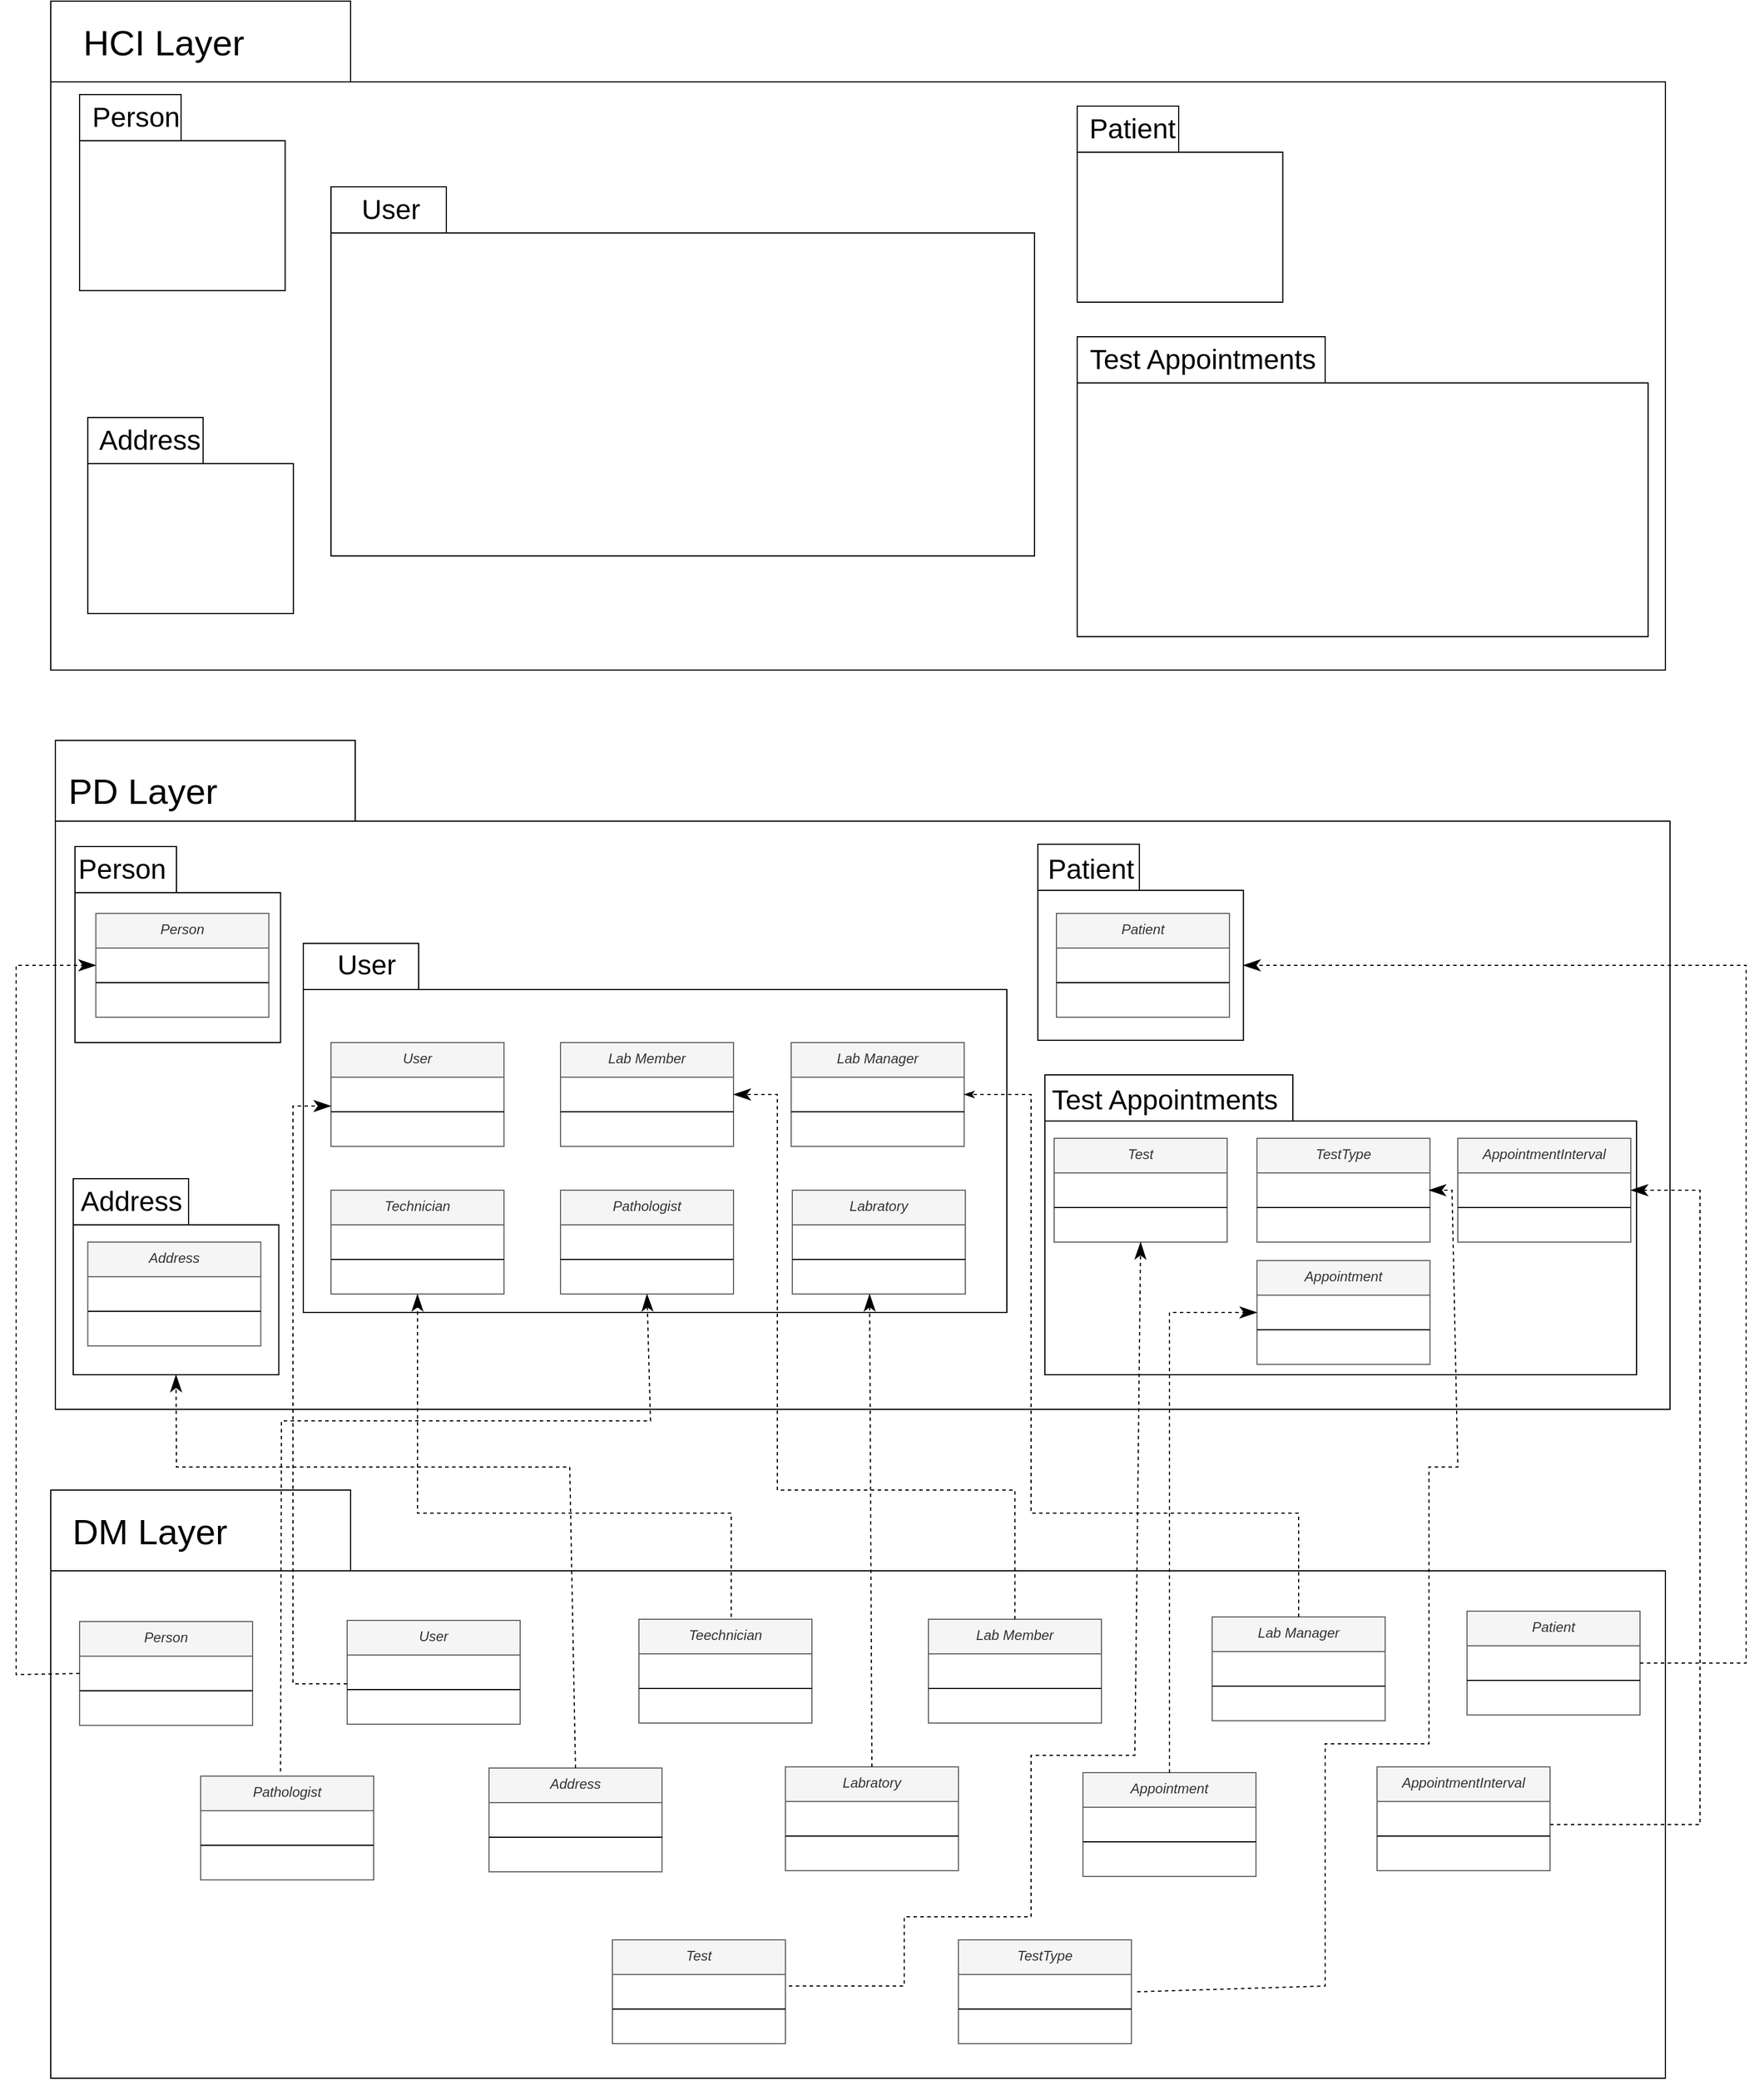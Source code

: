 <mxfile version="23.0.2" type="github">
  <diagram name="Page-1" id="wIH9s7T8dGh4hBO_BiHP">
    <mxGraphModel dx="1774" dy="171" grid="1" gridSize="10" guides="1" tooltips="1" connect="1" arrows="1" fold="1" page="1" pageScale="1" pageWidth="500" pageHeight="500" math="0" shadow="0">
      <root>
        <mxCell id="0" />
        <mxCell id="1" parent="0" />
        <mxCell id="2YeHAk7Tlapeh5h1iNWm-1" value="" style="shape=folder;fontStyle=1;spacingTop=10;tabWidth=260;tabHeight=70;tabPosition=left;html=1;whiteSpace=wrap;hachureGap=4;fontFamily=Helvetica;fontSize=20;" vertex="1" parent="1">
          <mxGeometry x="250" y="2380" width="1400" height="510" as="geometry" />
        </mxCell>
        <mxCell id="2YeHAk7Tlapeh5h1iNWm-2" value="&lt;font style=&quot;font-size: 31px;&quot;&gt;DM Layer&lt;/font&gt;" style="text;html=1;strokeColor=none;fillColor=none;align=center;verticalAlign=middle;whiteSpace=wrap;rounded=0;" vertex="1" parent="1">
          <mxGeometry x="236" y="2401" width="200" height="30" as="geometry" />
        </mxCell>
        <mxCell id="2YeHAk7Tlapeh5h1iNWm-3" value="Person" style="swimlane;fontStyle=2;align=center;verticalAlign=top;childLayout=stackLayout;horizontal=1;startSize=30;horizontalStack=0;resizeParent=1;resizeLast=0;collapsible=1;marginBottom=0;rounded=0;shadow=0;strokeWidth=1;fillColor=#f5f5f5;fontColor=#333333;strokeColor=#666666;" vertex="1" parent="1">
          <mxGeometry x="275" y="2494" width="150" height="90" as="geometry">
            <mxRectangle x="230" y="140" width="160" height="26" as="alternateBounds" />
          </mxGeometry>
        </mxCell>
        <mxCell id="2YeHAk7Tlapeh5h1iNWm-9" value="" style="line;html=1;strokeWidth=1;align=left;verticalAlign=middle;spacingTop=-1;spacingLeft=3;spacingRight=3;rotatable=0;labelPosition=right;points=[];portConstraint=eastwest;" vertex="1" parent="2YeHAk7Tlapeh5h1iNWm-3">
          <mxGeometry y="30" width="150" height="60" as="geometry" />
        </mxCell>
        <mxCell id="2YeHAk7Tlapeh5h1iNWm-13" value="User" style="swimlane;fontStyle=2;align=center;verticalAlign=top;childLayout=stackLayout;horizontal=1;startSize=30;horizontalStack=0;resizeParent=1;resizeLast=0;collapsible=1;marginBottom=0;rounded=0;shadow=0;strokeWidth=1;fillColor=#f5f5f5;fontColor=#333333;strokeColor=#666666;" vertex="1" parent="1">
          <mxGeometry x="507" y="2493" width="150" height="90" as="geometry">
            <mxRectangle x="230" y="140" width="160" height="26" as="alternateBounds" />
          </mxGeometry>
        </mxCell>
        <mxCell id="2YeHAk7Tlapeh5h1iNWm-14" value="" style="line;html=1;strokeWidth=1;align=left;verticalAlign=middle;spacingTop=-1;spacingLeft=3;spacingRight=3;rotatable=0;labelPosition=right;points=[];portConstraint=eastwest;" vertex="1" parent="2YeHAk7Tlapeh5h1iNWm-13">
          <mxGeometry y="30" width="150" height="60" as="geometry" />
        </mxCell>
        <mxCell id="2YeHAk7Tlapeh5h1iNWm-15" value="Teechnician" style="swimlane;fontStyle=2;align=center;verticalAlign=top;childLayout=stackLayout;horizontal=1;startSize=30;horizontalStack=0;resizeParent=1;resizeLast=0;collapsible=1;marginBottom=0;rounded=0;shadow=0;strokeWidth=1;fillColor=#f5f5f5;fontColor=#333333;strokeColor=#666666;" vertex="1" parent="1">
          <mxGeometry x="760" y="2492" width="150" height="90" as="geometry">
            <mxRectangle x="230" y="140" width="160" height="26" as="alternateBounds" />
          </mxGeometry>
        </mxCell>
        <mxCell id="2YeHAk7Tlapeh5h1iNWm-16" value="" style="line;html=1;strokeWidth=1;align=left;verticalAlign=middle;spacingTop=-1;spacingLeft=3;spacingRight=3;rotatable=0;labelPosition=right;points=[];portConstraint=eastwest;" vertex="1" parent="2YeHAk7Tlapeh5h1iNWm-15">
          <mxGeometry y="30" width="150" height="60" as="geometry" />
        </mxCell>
        <mxCell id="2YeHAk7Tlapeh5h1iNWm-17" value="Lab Member" style="swimlane;fontStyle=2;align=center;verticalAlign=top;childLayout=stackLayout;horizontal=1;startSize=30;horizontalStack=0;resizeParent=1;resizeLast=0;collapsible=1;marginBottom=0;rounded=0;shadow=0;strokeWidth=1;fillColor=#f5f5f5;fontColor=#333333;strokeColor=#666666;" vertex="1" parent="1">
          <mxGeometry x="1011" y="2492" width="150" height="90" as="geometry">
            <mxRectangle x="230" y="140" width="160" height="26" as="alternateBounds" />
          </mxGeometry>
        </mxCell>
        <mxCell id="2YeHAk7Tlapeh5h1iNWm-18" value="" style="line;html=1;strokeWidth=1;align=left;verticalAlign=middle;spacingTop=-1;spacingLeft=3;spacingRight=3;rotatable=0;labelPosition=right;points=[];portConstraint=eastwest;" vertex="1" parent="2YeHAk7Tlapeh5h1iNWm-17">
          <mxGeometry y="30" width="150" height="60" as="geometry" />
        </mxCell>
        <mxCell id="2YeHAk7Tlapeh5h1iNWm-19" value="Lab Manager" style="swimlane;fontStyle=2;align=center;verticalAlign=top;childLayout=stackLayout;horizontal=1;startSize=30;horizontalStack=0;resizeParent=1;resizeLast=0;collapsible=1;marginBottom=0;rounded=0;shadow=0;strokeWidth=1;fillColor=#f5f5f5;fontColor=#333333;strokeColor=#666666;" vertex="1" parent="1">
          <mxGeometry x="1257" y="2490" width="150" height="90" as="geometry">
            <mxRectangle x="230" y="140" width="160" height="26" as="alternateBounds" />
          </mxGeometry>
        </mxCell>
        <mxCell id="2YeHAk7Tlapeh5h1iNWm-20" value="" style="line;html=1;strokeWidth=1;align=left;verticalAlign=middle;spacingTop=-1;spacingLeft=3;spacingRight=3;rotatable=0;labelPosition=right;points=[];portConstraint=eastwest;" vertex="1" parent="2YeHAk7Tlapeh5h1iNWm-19">
          <mxGeometry y="30" width="150" height="60" as="geometry" />
        </mxCell>
        <mxCell id="2YeHAk7Tlapeh5h1iNWm-21" value="Patient" style="swimlane;fontStyle=2;align=center;verticalAlign=top;childLayout=stackLayout;horizontal=1;startSize=30;horizontalStack=0;resizeParent=1;resizeLast=0;collapsible=1;marginBottom=0;rounded=0;shadow=0;strokeWidth=1;fillColor=#f5f5f5;fontColor=#333333;strokeColor=#666666;" vertex="1" parent="1">
          <mxGeometry x="1478" y="2485" width="150" height="90" as="geometry">
            <mxRectangle x="230" y="140" width="160" height="26" as="alternateBounds" />
          </mxGeometry>
        </mxCell>
        <mxCell id="2YeHAk7Tlapeh5h1iNWm-22" value="" style="line;html=1;strokeWidth=1;align=left;verticalAlign=middle;spacingTop=-1;spacingLeft=3;spacingRight=3;rotatable=0;labelPosition=right;points=[];portConstraint=eastwest;" vertex="1" parent="2YeHAk7Tlapeh5h1iNWm-21">
          <mxGeometry y="30" width="150" height="60" as="geometry" />
        </mxCell>
        <mxCell id="2YeHAk7Tlapeh5h1iNWm-23" value="Pathologist" style="swimlane;fontStyle=2;align=center;verticalAlign=top;childLayout=stackLayout;horizontal=1;startSize=30;horizontalStack=0;resizeParent=1;resizeLast=0;collapsible=1;marginBottom=0;rounded=0;shadow=0;strokeWidth=1;fillColor=#f5f5f5;fontColor=#333333;strokeColor=#666666;" vertex="1" parent="1">
          <mxGeometry x="380" y="2628" width="150" height="90" as="geometry">
            <mxRectangle x="230" y="140" width="160" height="26" as="alternateBounds" />
          </mxGeometry>
        </mxCell>
        <mxCell id="2YeHAk7Tlapeh5h1iNWm-24" value="" style="line;html=1;strokeWidth=1;align=left;verticalAlign=middle;spacingTop=-1;spacingLeft=3;spacingRight=3;rotatable=0;labelPosition=right;points=[];portConstraint=eastwest;" vertex="1" parent="2YeHAk7Tlapeh5h1iNWm-23">
          <mxGeometry y="30" width="150" height="60" as="geometry" />
        </mxCell>
        <mxCell id="2YeHAk7Tlapeh5h1iNWm-25" value="Address" style="swimlane;fontStyle=2;align=center;verticalAlign=top;childLayout=stackLayout;horizontal=1;startSize=30;horizontalStack=0;resizeParent=1;resizeLast=0;collapsible=1;marginBottom=0;rounded=0;shadow=0;strokeWidth=1;fillColor=#f5f5f5;fontColor=#333333;strokeColor=#666666;" vertex="1" parent="1">
          <mxGeometry x="630" y="2621" width="150" height="90" as="geometry">
            <mxRectangle x="230" y="140" width="160" height="26" as="alternateBounds" />
          </mxGeometry>
        </mxCell>
        <mxCell id="2YeHAk7Tlapeh5h1iNWm-26" value="" style="line;html=1;strokeWidth=1;align=left;verticalAlign=middle;spacingTop=-1;spacingLeft=3;spacingRight=3;rotatable=0;labelPosition=right;points=[];portConstraint=eastwest;" vertex="1" parent="2YeHAk7Tlapeh5h1iNWm-25">
          <mxGeometry y="30" width="150" height="60" as="geometry" />
        </mxCell>
        <mxCell id="2YeHAk7Tlapeh5h1iNWm-29" value="Labratory" style="swimlane;fontStyle=2;align=center;verticalAlign=top;childLayout=stackLayout;horizontal=1;startSize=30;horizontalStack=0;resizeParent=1;resizeLast=0;collapsible=1;marginBottom=0;rounded=0;shadow=0;strokeWidth=1;fillColor=#f5f5f5;fontColor=#333333;strokeColor=#666666;" vertex="1" parent="1">
          <mxGeometry x="887" y="2620" width="150" height="90" as="geometry">
            <mxRectangle x="230" y="140" width="160" height="26" as="alternateBounds" />
          </mxGeometry>
        </mxCell>
        <mxCell id="2YeHAk7Tlapeh5h1iNWm-30" value="" style="line;html=1;strokeWidth=1;align=left;verticalAlign=middle;spacingTop=-1;spacingLeft=3;spacingRight=3;rotatable=0;labelPosition=right;points=[];portConstraint=eastwest;" vertex="1" parent="2YeHAk7Tlapeh5h1iNWm-29">
          <mxGeometry y="30" width="150" height="60" as="geometry" />
        </mxCell>
        <mxCell id="2YeHAk7Tlapeh5h1iNWm-31" value="Appointment" style="swimlane;fontStyle=2;align=center;verticalAlign=top;childLayout=stackLayout;horizontal=1;startSize=30;horizontalStack=0;resizeParent=1;resizeLast=0;collapsible=1;marginBottom=0;rounded=0;shadow=0;strokeWidth=1;fillColor=#f5f5f5;fontColor=#333333;strokeColor=#666666;" vertex="1" parent="1">
          <mxGeometry x="1145" y="2625" width="150" height="90" as="geometry">
            <mxRectangle x="230" y="140" width="160" height="26" as="alternateBounds" />
          </mxGeometry>
        </mxCell>
        <mxCell id="2YeHAk7Tlapeh5h1iNWm-32" value="" style="line;html=1;strokeWidth=1;align=left;verticalAlign=middle;spacingTop=-1;spacingLeft=3;spacingRight=3;rotatable=0;labelPosition=right;points=[];portConstraint=eastwest;" vertex="1" parent="2YeHAk7Tlapeh5h1iNWm-31">
          <mxGeometry y="30" width="150" height="60" as="geometry" />
        </mxCell>
        <mxCell id="2YeHAk7Tlapeh5h1iNWm-35" value="Test" style="swimlane;fontStyle=2;align=center;verticalAlign=top;childLayout=stackLayout;horizontal=1;startSize=30;horizontalStack=0;resizeParent=1;resizeLast=0;collapsible=1;marginBottom=0;rounded=0;shadow=0;strokeWidth=1;fillColor=#f5f5f5;fontColor=#333333;strokeColor=#666666;" vertex="1" parent="1">
          <mxGeometry x="737" y="2770" width="150" height="90" as="geometry">
            <mxRectangle x="230" y="140" width="160" height="26" as="alternateBounds" />
          </mxGeometry>
        </mxCell>
        <mxCell id="2YeHAk7Tlapeh5h1iNWm-36" value="" style="line;html=1;strokeWidth=1;align=left;verticalAlign=middle;spacingTop=-1;spacingLeft=3;spacingRight=3;rotatable=0;labelPosition=right;points=[];portConstraint=eastwest;" vertex="1" parent="2YeHAk7Tlapeh5h1iNWm-35">
          <mxGeometry y="30" width="150" height="60" as="geometry" />
        </mxCell>
        <mxCell id="2YeHAk7Tlapeh5h1iNWm-37" value="TestType" style="swimlane;fontStyle=2;align=center;verticalAlign=top;childLayout=stackLayout;horizontal=1;startSize=30;horizontalStack=0;resizeParent=1;resizeLast=0;collapsible=1;marginBottom=0;rounded=0;shadow=0;strokeWidth=1;fillColor=#f5f5f5;fontColor=#333333;strokeColor=#666666;" vertex="1" parent="1">
          <mxGeometry x="1037" y="2770" width="150" height="90" as="geometry">
            <mxRectangle x="230" y="140" width="160" height="26" as="alternateBounds" />
          </mxGeometry>
        </mxCell>
        <mxCell id="2YeHAk7Tlapeh5h1iNWm-38" value="" style="line;html=1;strokeWidth=1;align=left;verticalAlign=middle;spacingTop=-1;spacingLeft=3;spacingRight=3;rotatable=0;labelPosition=right;points=[];portConstraint=eastwest;" vertex="1" parent="2YeHAk7Tlapeh5h1iNWm-37">
          <mxGeometry y="30" width="150" height="60" as="geometry" />
        </mxCell>
        <mxCell id="2YeHAk7Tlapeh5h1iNWm-41" value="AppointmentInterval" style="swimlane;fontStyle=2;align=center;verticalAlign=top;childLayout=stackLayout;horizontal=1;startSize=30;horizontalStack=0;resizeParent=1;resizeLast=0;collapsible=1;marginBottom=0;rounded=0;shadow=0;strokeWidth=1;fillColor=#f5f5f5;fontColor=#333333;strokeColor=#666666;" vertex="1" parent="1">
          <mxGeometry x="1400" y="2620" width="150" height="90" as="geometry">
            <mxRectangle x="230" y="140" width="160" height="26" as="alternateBounds" />
          </mxGeometry>
        </mxCell>
        <mxCell id="2YeHAk7Tlapeh5h1iNWm-42" value="" style="line;html=1;strokeWidth=1;align=left;verticalAlign=middle;spacingTop=-1;spacingLeft=3;spacingRight=3;rotatable=0;labelPosition=right;points=[];portConstraint=eastwest;" vertex="1" parent="2YeHAk7Tlapeh5h1iNWm-41">
          <mxGeometry y="30" width="150" height="60" as="geometry" />
        </mxCell>
        <mxCell id="2YeHAk7Tlapeh5h1iNWm-71" value="" style="shape=folder;fontStyle=1;spacingTop=10;tabWidth=260;tabHeight=70;tabPosition=left;html=1;whiteSpace=wrap;hachureGap=4;fontFamily=Helvetica;fontSize=20;" vertex="1" parent="1">
          <mxGeometry x="254" y="1730" width="1400" height="580" as="geometry" />
        </mxCell>
        <mxCell id="2YeHAk7Tlapeh5h1iNWm-72" value="&lt;font style=&quot;font-size: 31px;&quot;&gt;PD Layer&lt;/font&gt;" style="text;html=1;strokeColor=none;fillColor=none;align=center;verticalAlign=middle;whiteSpace=wrap;rounded=0;" vertex="1" parent="1">
          <mxGeometry x="230" y="1759" width="200" height="30" as="geometry" />
        </mxCell>
        <mxCell id="2YeHAk7Tlapeh5h1iNWm-99" value="" style="shape=folder;fontStyle=1;spacingTop=10;tabWidth=260;tabHeight=70;tabPosition=left;html=1;whiteSpace=wrap;hachureGap=4;fontFamily=Helvetica;fontSize=20;" vertex="1" parent="1">
          <mxGeometry x="250" y="1089" width="1400" height="580" as="geometry" />
        </mxCell>
        <mxCell id="2YeHAk7Tlapeh5h1iNWm-100" value="&lt;font style=&quot;font-size: 31px;&quot;&gt;HCI Layer&lt;/font&gt;" style="text;html=1;strokeColor=none;fillColor=none;align=center;verticalAlign=middle;whiteSpace=wrap;rounded=0;" vertex="1" parent="1">
          <mxGeometry x="248" y="1110" width="200" height="30" as="geometry" />
        </mxCell>
        <mxCell id="2YeHAk7Tlapeh5h1iNWm-101" value="" style="shape=folder;fontStyle=1;spacingTop=10;tabWidth=88;tabHeight=40;tabPosition=left;html=1;whiteSpace=wrap;hachureGap=4;fontFamily=Helvetica;fontSize=20;" vertex="1" parent="1">
          <mxGeometry x="271" y="1822" width="178.25" height="170" as="geometry" />
        </mxCell>
        <mxCell id="2YeHAk7Tlapeh5h1iNWm-102" value="&lt;font style=&quot;font-size: 24px;&quot;&gt;Person&lt;/font&gt;" style="text;html=1;strokeColor=none;fillColor=none;align=center;verticalAlign=middle;whiteSpace=wrap;rounded=0;" vertex="1" parent="1">
          <mxGeometry x="236" y="1822" width="152" height="40" as="geometry" />
        </mxCell>
        <mxCell id="2YeHAk7Tlapeh5h1iNWm-103" value="Person" style="swimlane;fontStyle=2;align=center;verticalAlign=top;childLayout=stackLayout;horizontal=1;startSize=30;horizontalStack=0;resizeParent=1;resizeLast=0;collapsible=1;marginBottom=0;rounded=0;shadow=0;strokeWidth=1;fillColor=#f5f5f5;fontColor=#333333;strokeColor=#666666;" vertex="1" parent="1">
          <mxGeometry x="289.12" y="1880" width="150" height="90" as="geometry">
            <mxRectangle x="230" y="140" width="160" height="26" as="alternateBounds" />
          </mxGeometry>
        </mxCell>
        <mxCell id="2YeHAk7Tlapeh5h1iNWm-104" value="" style="line;html=1;strokeWidth=1;align=left;verticalAlign=middle;spacingTop=-1;spacingLeft=3;spacingRight=3;rotatable=0;labelPosition=right;points=[];portConstraint=eastwest;" vertex="1" parent="2YeHAk7Tlapeh5h1iNWm-103">
          <mxGeometry y="30" width="150" height="60" as="geometry" />
        </mxCell>
        <mxCell id="2YeHAk7Tlapeh5h1iNWm-112" value="" style="shape=folder;fontStyle=1;spacingTop=10;tabWidth=100;tabHeight=40;tabPosition=left;html=1;whiteSpace=wrap;hachureGap=4;fontFamily=Helvetica;fontSize=20;" vertex="1" parent="1">
          <mxGeometry x="269.5" y="2110" width="178.25" height="170" as="geometry" />
        </mxCell>
        <mxCell id="2YeHAk7Tlapeh5h1iNWm-113" value="&lt;font style=&quot;font-size: 24px;&quot;&gt;Address&lt;/font&gt;" style="text;html=1;strokeColor=none;fillColor=none;align=center;verticalAlign=middle;whiteSpace=wrap;rounded=0;" vertex="1" parent="1">
          <mxGeometry x="244" y="2110" width="152" height="40" as="geometry" />
        </mxCell>
        <mxCell id="2YeHAk7Tlapeh5h1iNWm-114" value="Address" style="swimlane;fontStyle=2;align=center;verticalAlign=top;childLayout=stackLayout;horizontal=1;startSize=30;horizontalStack=0;resizeParent=1;resizeLast=0;collapsible=1;marginBottom=0;rounded=0;shadow=0;strokeWidth=1;fillColor=#f5f5f5;fontColor=#333333;strokeColor=#666666;" vertex="1" parent="1">
          <mxGeometry x="282.13" y="2165" width="150" height="90" as="geometry">
            <mxRectangle x="230" y="140" width="160" height="26" as="alternateBounds" />
          </mxGeometry>
        </mxCell>
        <mxCell id="2YeHAk7Tlapeh5h1iNWm-115" value="" style="line;html=1;strokeWidth=1;align=left;verticalAlign=middle;spacingTop=-1;spacingLeft=3;spacingRight=3;rotatable=0;labelPosition=right;points=[];portConstraint=eastwest;" vertex="1" parent="2YeHAk7Tlapeh5h1iNWm-114">
          <mxGeometry y="30" width="150" height="60" as="geometry" />
        </mxCell>
        <mxCell id="2YeHAk7Tlapeh5h1iNWm-116" value="" style="shape=folder;fontStyle=1;spacingTop=10;tabWidth=100;tabHeight=40;tabPosition=left;html=1;whiteSpace=wrap;hachureGap=4;fontFamily=Helvetica;fontSize=20;" vertex="1" parent="1">
          <mxGeometry x="469" y="1906" width="610" height="320" as="geometry" />
        </mxCell>
        <mxCell id="2YeHAk7Tlapeh5h1iNWm-117" value="User" style="swimlane;fontStyle=2;align=center;verticalAlign=top;childLayout=stackLayout;horizontal=1;startSize=30;horizontalStack=0;resizeParent=1;resizeLast=0;collapsible=1;marginBottom=0;rounded=0;shadow=0;strokeWidth=1;fillColor=#f5f5f5;fontColor=#333333;strokeColor=#666666;" vertex="1" parent="1">
          <mxGeometry x="493" y="1992" width="150" height="90" as="geometry">
            <mxRectangle x="230" y="140" width="160" height="26" as="alternateBounds" />
          </mxGeometry>
        </mxCell>
        <mxCell id="2YeHAk7Tlapeh5h1iNWm-118" value="" style="line;html=1;strokeWidth=1;align=left;verticalAlign=middle;spacingTop=-1;spacingLeft=3;spacingRight=3;rotatable=0;labelPosition=right;points=[];portConstraint=eastwest;" vertex="1" parent="2YeHAk7Tlapeh5h1iNWm-117">
          <mxGeometry y="30" width="150" height="60" as="geometry" />
        </mxCell>
        <mxCell id="2YeHAk7Tlapeh5h1iNWm-119" value="Lab Member" style="swimlane;fontStyle=2;align=center;verticalAlign=top;childLayout=stackLayout;horizontal=1;startSize=30;horizontalStack=0;resizeParent=1;resizeLast=0;collapsible=1;marginBottom=0;rounded=0;shadow=0;strokeWidth=1;fillColor=#f5f5f5;fontColor=#333333;strokeColor=#666666;" vertex="1" parent="1">
          <mxGeometry x="692" y="1992" width="150" height="90" as="geometry">
            <mxRectangle x="230" y="140" width="160" height="26" as="alternateBounds" />
          </mxGeometry>
        </mxCell>
        <mxCell id="2YeHAk7Tlapeh5h1iNWm-120" value="" style="line;html=1;strokeWidth=1;align=left;verticalAlign=middle;spacingTop=-1;spacingLeft=3;spacingRight=3;rotatable=0;labelPosition=right;points=[];portConstraint=eastwest;" vertex="1" parent="2YeHAk7Tlapeh5h1iNWm-119">
          <mxGeometry y="30" width="150" height="60" as="geometry" />
        </mxCell>
        <mxCell id="2YeHAk7Tlapeh5h1iNWm-121" value="Lab Manager" style="swimlane;fontStyle=2;align=center;verticalAlign=top;childLayout=stackLayout;horizontal=1;startSize=30;horizontalStack=0;resizeParent=1;resizeLast=0;collapsible=1;marginBottom=0;rounded=0;shadow=0;strokeWidth=1;fillColor=#f5f5f5;fontColor=#333333;strokeColor=#666666;" vertex="1" parent="1">
          <mxGeometry x="892" y="1992" width="150" height="90" as="geometry">
            <mxRectangle x="230" y="140" width="160" height="26" as="alternateBounds" />
          </mxGeometry>
        </mxCell>
        <mxCell id="2YeHAk7Tlapeh5h1iNWm-122" value="" style="line;html=1;strokeWidth=1;align=left;verticalAlign=middle;spacingTop=-1;spacingLeft=3;spacingRight=3;rotatable=0;labelPosition=right;points=[];portConstraint=eastwest;" vertex="1" parent="2YeHAk7Tlapeh5h1iNWm-121">
          <mxGeometry y="30" width="150" height="60" as="geometry" />
        </mxCell>
        <mxCell id="2YeHAk7Tlapeh5h1iNWm-123" value="Technician" style="swimlane;fontStyle=2;align=center;verticalAlign=top;childLayout=stackLayout;horizontal=1;startSize=30;horizontalStack=0;resizeParent=1;resizeLast=0;collapsible=1;marginBottom=0;rounded=0;shadow=0;strokeWidth=1;fillColor=#f5f5f5;fontColor=#333333;strokeColor=#666666;" vertex="1" parent="1">
          <mxGeometry x="493" y="2120" width="150" height="90" as="geometry">
            <mxRectangle x="230" y="140" width="160" height="26" as="alternateBounds" />
          </mxGeometry>
        </mxCell>
        <mxCell id="2YeHAk7Tlapeh5h1iNWm-124" value="" style="line;html=1;strokeWidth=1;align=left;verticalAlign=middle;spacingTop=-1;spacingLeft=3;spacingRight=3;rotatable=0;labelPosition=right;points=[];portConstraint=eastwest;" vertex="1" parent="2YeHAk7Tlapeh5h1iNWm-123">
          <mxGeometry y="30" width="150" height="60" as="geometry" />
        </mxCell>
        <mxCell id="2YeHAk7Tlapeh5h1iNWm-125" value="Pathologist" style="swimlane;fontStyle=2;align=center;verticalAlign=top;childLayout=stackLayout;horizontal=1;startSize=30;horizontalStack=0;resizeParent=1;resizeLast=0;collapsible=1;marginBottom=0;rounded=0;shadow=0;strokeWidth=1;fillColor=#f5f5f5;fontColor=#333333;strokeColor=#666666;" vertex="1" parent="1">
          <mxGeometry x="692" y="2120" width="150" height="90" as="geometry">
            <mxRectangle x="230" y="140" width="160" height="26" as="alternateBounds" />
          </mxGeometry>
        </mxCell>
        <mxCell id="2YeHAk7Tlapeh5h1iNWm-126" value="" style="line;html=1;strokeWidth=1;align=left;verticalAlign=middle;spacingTop=-1;spacingLeft=3;spacingRight=3;rotatable=0;labelPosition=right;points=[];portConstraint=eastwest;" vertex="1" parent="2YeHAk7Tlapeh5h1iNWm-125">
          <mxGeometry y="30" width="150" height="60" as="geometry" />
        </mxCell>
        <mxCell id="2YeHAk7Tlapeh5h1iNWm-127" value="Labratory" style="swimlane;fontStyle=2;align=center;verticalAlign=top;childLayout=stackLayout;horizontal=1;startSize=30;horizontalStack=0;resizeParent=1;resizeLast=0;collapsible=1;marginBottom=0;rounded=0;shadow=0;strokeWidth=1;fillColor=#f5f5f5;fontColor=#333333;strokeColor=#666666;" vertex="1" parent="1">
          <mxGeometry x="893" y="2120" width="150" height="90" as="geometry">
            <mxRectangle x="230" y="140" width="160" height="26" as="alternateBounds" />
          </mxGeometry>
        </mxCell>
        <mxCell id="2YeHAk7Tlapeh5h1iNWm-128" value="" style="line;html=1;strokeWidth=1;align=left;verticalAlign=middle;spacingTop=-1;spacingLeft=3;spacingRight=3;rotatable=0;labelPosition=right;points=[];portConstraint=eastwest;" vertex="1" parent="2YeHAk7Tlapeh5h1iNWm-127">
          <mxGeometry y="30" width="150" height="60" as="geometry" />
        </mxCell>
        <mxCell id="2YeHAk7Tlapeh5h1iNWm-129" value="&lt;font style=&quot;font-size: 24px;&quot;&gt;User&lt;/font&gt;" style="text;html=1;strokeColor=none;fillColor=none;align=center;verticalAlign=middle;whiteSpace=wrap;rounded=0;" vertex="1" parent="1">
          <mxGeometry x="447.75" y="1905" width="152" height="40" as="geometry" />
        </mxCell>
        <mxCell id="2YeHAk7Tlapeh5h1iNWm-131" value="" style="shape=folder;fontStyle=1;spacingTop=10;tabWidth=88;tabHeight=40;tabPosition=left;html=1;whiteSpace=wrap;hachureGap=4;fontFamily=Helvetica;fontSize=20;" vertex="1" parent="1">
          <mxGeometry x="1105.88" y="1820" width="178.25" height="170" as="geometry" />
        </mxCell>
        <mxCell id="2YeHAk7Tlapeh5h1iNWm-132" value="Patient" style="swimlane;fontStyle=2;align=center;verticalAlign=top;childLayout=stackLayout;horizontal=1;startSize=30;horizontalStack=0;resizeParent=1;resizeLast=0;collapsible=1;marginBottom=0;rounded=0;shadow=0;strokeWidth=1;fillColor=#f5f5f5;fontColor=#333333;strokeColor=#666666;" vertex="1" parent="1">
          <mxGeometry x="1122.01" y="1880" width="150" height="90" as="geometry">
            <mxRectangle x="230" y="140" width="160" height="26" as="alternateBounds" />
          </mxGeometry>
        </mxCell>
        <mxCell id="2YeHAk7Tlapeh5h1iNWm-133" value="" style="line;html=1;strokeWidth=1;align=left;verticalAlign=middle;spacingTop=-1;spacingLeft=3;spacingRight=3;rotatable=0;labelPosition=right;points=[];portConstraint=eastwest;" vertex="1" parent="2YeHAk7Tlapeh5h1iNWm-132">
          <mxGeometry y="30" width="150" height="60" as="geometry" />
        </mxCell>
        <mxCell id="2YeHAk7Tlapeh5h1iNWm-134" value="&lt;font style=&quot;font-size: 24px;&quot;&gt;Patient&lt;/font&gt;" style="text;html=1;strokeColor=none;fillColor=none;align=center;verticalAlign=middle;whiteSpace=wrap;rounded=0;" vertex="1" parent="1">
          <mxGeometry x="1076" y="1822" width="152" height="40" as="geometry" />
        </mxCell>
        <mxCell id="2YeHAk7Tlapeh5h1iNWm-135" value="" style="shape=folder;fontStyle=1;spacingTop=10;tabWidth=215;tabHeight=40;tabPosition=left;html=1;whiteSpace=wrap;hachureGap=4;fontFamily=Helvetica;fontSize=20;" vertex="1" parent="1">
          <mxGeometry x="1112" y="2020" width="513" height="260" as="geometry" />
        </mxCell>
        <mxCell id="2YeHAk7Tlapeh5h1iNWm-145" value="&lt;font style=&quot;font-size: 24px;&quot;&gt;Test Appointments&lt;/font&gt;" style="text;html=1;strokeColor=none;fillColor=none;align=center;verticalAlign=middle;whiteSpace=wrap;rounded=0;" vertex="1" parent="1">
          <mxGeometry x="1089" y="2022" width="254.13" height="40" as="geometry" />
        </mxCell>
        <mxCell id="2YeHAk7Tlapeh5h1iNWm-147" value="Test" style="swimlane;fontStyle=2;align=center;verticalAlign=top;childLayout=stackLayout;horizontal=1;startSize=30;horizontalStack=0;resizeParent=1;resizeLast=0;collapsible=1;marginBottom=0;rounded=0;shadow=0;strokeWidth=1;fillColor=#f5f5f5;fontColor=#333333;strokeColor=#666666;" vertex="1" parent="1">
          <mxGeometry x="1120" y="2075" width="150" height="90" as="geometry">
            <mxRectangle x="230" y="140" width="160" height="26" as="alternateBounds" />
          </mxGeometry>
        </mxCell>
        <mxCell id="2YeHAk7Tlapeh5h1iNWm-148" value="" style="line;html=1;strokeWidth=1;align=left;verticalAlign=middle;spacingTop=-1;spacingLeft=3;spacingRight=3;rotatable=0;labelPosition=right;points=[];portConstraint=eastwest;" vertex="1" parent="2YeHAk7Tlapeh5h1iNWm-147">
          <mxGeometry y="30" width="150" height="60" as="geometry" />
        </mxCell>
        <mxCell id="2YeHAk7Tlapeh5h1iNWm-149" value="TestType" style="swimlane;fontStyle=2;align=center;verticalAlign=top;childLayout=stackLayout;horizontal=1;startSize=30;horizontalStack=0;resizeParent=1;resizeLast=0;collapsible=1;marginBottom=0;rounded=0;shadow=0;strokeWidth=1;fillColor=#f5f5f5;fontColor=#333333;strokeColor=#666666;" vertex="1" parent="1">
          <mxGeometry x="1295.87" y="2075" width="150" height="90" as="geometry">
            <mxRectangle x="230" y="140" width="160" height="26" as="alternateBounds" />
          </mxGeometry>
        </mxCell>
        <mxCell id="2YeHAk7Tlapeh5h1iNWm-150" value="" style="line;html=1;strokeWidth=1;align=left;verticalAlign=middle;spacingTop=-1;spacingLeft=3;spacingRight=3;rotatable=0;labelPosition=right;points=[];portConstraint=eastwest;" vertex="1" parent="2YeHAk7Tlapeh5h1iNWm-149">
          <mxGeometry y="30" width="150" height="60" as="geometry" />
        </mxCell>
        <mxCell id="2YeHAk7Tlapeh5h1iNWm-151" value="AppointmentInterval" style="swimlane;fontStyle=2;align=center;verticalAlign=top;childLayout=stackLayout;horizontal=1;startSize=30;horizontalStack=0;resizeParent=1;resizeLast=0;collapsible=1;marginBottom=0;rounded=0;shadow=0;strokeWidth=1;fillColor=#f5f5f5;fontColor=#333333;strokeColor=#666666;" vertex="1" parent="1">
          <mxGeometry x="1470" y="2075" width="150" height="90" as="geometry">
            <mxRectangle x="230" y="140" width="160" height="26" as="alternateBounds" />
          </mxGeometry>
        </mxCell>
        <mxCell id="2YeHAk7Tlapeh5h1iNWm-152" value="" style="line;html=1;strokeWidth=1;align=left;verticalAlign=middle;spacingTop=-1;spacingLeft=3;spacingRight=3;rotatable=0;labelPosition=right;points=[];portConstraint=eastwest;" vertex="1" parent="2YeHAk7Tlapeh5h1iNWm-151">
          <mxGeometry y="30" width="150" height="60" as="geometry" />
        </mxCell>
        <mxCell id="2YeHAk7Tlapeh5h1iNWm-168" value="Appointment" style="swimlane;fontStyle=2;align=center;verticalAlign=top;childLayout=stackLayout;horizontal=1;startSize=30;horizontalStack=0;resizeParent=1;resizeLast=0;collapsible=1;marginBottom=0;rounded=0;shadow=0;strokeWidth=1;fillColor=#f5f5f5;fontColor=#333333;strokeColor=#666666;" vertex="1" parent="1">
          <mxGeometry x="1295.87" y="2181" width="150" height="90" as="geometry">
            <mxRectangle x="230" y="140" width="160" height="26" as="alternateBounds" />
          </mxGeometry>
        </mxCell>
        <mxCell id="2YeHAk7Tlapeh5h1iNWm-169" value="" style="line;html=1;strokeWidth=1;align=left;verticalAlign=middle;spacingTop=-1;spacingLeft=3;spacingRight=3;rotatable=0;labelPosition=right;points=[];portConstraint=eastwest;" vertex="1" parent="2YeHAk7Tlapeh5h1iNWm-168">
          <mxGeometry y="30" width="150" height="60" as="geometry" />
        </mxCell>
        <mxCell id="2YeHAk7Tlapeh5h1iNWm-171" value="" style="endArrow=classicThin;dashed=1;endFill=1;endSize=12;html=1;rounded=0;exitX=0;exitY=0.5;exitDx=0;exitDy=0;entryX=0;entryY=0.5;entryDx=0;entryDy=0;" edge="1" parent="1">
          <mxGeometry width="160" relative="1" as="geometry">
            <mxPoint x="507" y="2548" as="sourcePoint" />
            <mxPoint x="493" y="2047" as="targetPoint" />
            <Array as="points">
              <mxPoint x="460" y="2548" />
              <mxPoint x="460" y="2047" />
            </Array>
          </mxGeometry>
        </mxCell>
        <mxCell id="2YeHAk7Tlapeh5h1iNWm-172" value="" style="endArrow=classicThin;dashed=1;endFill=1;endSize=12;html=1;rounded=0;exitX=0;exitY=0.5;exitDx=0;exitDy=0;entryX=0;entryY=0.5;entryDx=0;entryDy=0;" edge="1" parent="1" source="2YeHAk7Tlapeh5h1iNWm-3" target="2YeHAk7Tlapeh5h1iNWm-103">
          <mxGeometry width="160" relative="1" as="geometry">
            <mxPoint x="70" y="2483.95" as="sourcePoint" />
            <mxPoint x="280" y="1920" as="targetPoint" />
            <Array as="points">
              <mxPoint x="220" y="2540" />
              <mxPoint x="220" y="1925" />
            </Array>
          </mxGeometry>
        </mxCell>
        <mxCell id="2YeHAk7Tlapeh5h1iNWm-173" value="" style="endArrow=classicThin;dashed=1;endFill=1;endSize=12;html=1;rounded=0;entryX=0.5;entryY=1;entryDx=0;entryDy=0;" edge="1" parent="1" target="2YeHAk7Tlapeh5h1iNWm-125">
          <mxGeometry width="160" relative="1" as="geometry">
            <mxPoint x="449.25" y="2624" as="sourcePoint" />
            <mxPoint x="609.25" y="2624" as="targetPoint" />
            <Array as="points">
              <mxPoint x="450" y="2320" />
              <mxPoint x="770" y="2320" />
            </Array>
          </mxGeometry>
        </mxCell>
        <mxCell id="2YeHAk7Tlapeh5h1iNWm-175" value="" style="endArrow=classicThin;dashed=1;endFill=1;endSize=12;html=1;rounded=0;entryX=0.5;entryY=1;entryDx=0;entryDy=0;" edge="1" parent="1" target="2YeHAk7Tlapeh5h1iNWm-123">
          <mxGeometry width="160" relative="1" as="geometry">
            <mxPoint x="840" y="2490" as="sourcePoint" />
            <mxPoint x="810" y="2360" as="targetPoint" />
            <Array as="points">
              <mxPoint x="840" y="2400" />
              <mxPoint x="568" y="2400" />
            </Array>
          </mxGeometry>
        </mxCell>
        <mxCell id="2YeHAk7Tlapeh5h1iNWm-177" value="" style="endArrow=classicThin;dashed=1;endFill=1;endSize=12;html=1;rounded=0;exitX=0.5;exitY=0;exitDx=0;exitDy=0;" edge="1" parent="1" source="2YeHAk7Tlapeh5h1iNWm-29">
          <mxGeometry width="160" relative="1" as="geometry">
            <mxPoint x="600" y="2340" as="sourcePoint" />
            <mxPoint x="960" y="2210" as="targetPoint" />
          </mxGeometry>
        </mxCell>
        <mxCell id="2YeHAk7Tlapeh5h1iNWm-178" value="" style="endArrow=classicThin;dashed=1;endFill=1;endSize=12;html=1;rounded=0;exitX=0.5;exitY=0;exitDx=0;exitDy=0;entryX=0.5;entryY=1;entryDx=0;entryDy=0;entryPerimeter=0;" edge="1" parent="1" source="2YeHAk7Tlapeh5h1iNWm-25" target="2YeHAk7Tlapeh5h1iNWm-112">
          <mxGeometry width="160" relative="1" as="geometry">
            <mxPoint x="600" y="2340" as="sourcePoint" />
            <mxPoint x="760" y="2340" as="targetPoint" />
            <Array as="points">
              <mxPoint x="700" y="2360" />
              <mxPoint x="359" y="2360" />
            </Array>
          </mxGeometry>
        </mxCell>
        <mxCell id="2YeHAk7Tlapeh5h1iNWm-180" value="" style="endArrow=classicThin;dashed=1;endFill=1;endSize=12;html=1;rounded=0;exitX=0.5;exitY=0;exitDx=0;exitDy=0;entryX=1;entryY=0.5;entryDx=0;entryDy=0;" edge="1" parent="1" source="2YeHAk7Tlapeh5h1iNWm-17" target="2YeHAk7Tlapeh5h1iNWm-119">
          <mxGeometry width="160" relative="1" as="geometry">
            <mxPoint x="900" y="2310" as="sourcePoint" />
            <mxPoint x="1060" y="2310" as="targetPoint" />
            <Array as="points">
              <mxPoint x="1086" y="2380" />
              <mxPoint x="880" y="2380" />
              <mxPoint x="880" y="2037" />
            </Array>
          </mxGeometry>
        </mxCell>
        <mxCell id="2YeHAk7Tlapeh5h1iNWm-181" value="" style="endArrow=classicThin;dashed=1;endFill=1;html=1;rounded=0;entryX=1;entryY=0.5;entryDx=0;entryDy=0;exitX=0.5;exitY=0;exitDx=0;exitDy=0;" edge="1" parent="1" source="2YeHAk7Tlapeh5h1iNWm-19" target="2YeHAk7Tlapeh5h1iNWm-121">
          <mxGeometry width="160" relative="1" as="geometry">
            <mxPoint x="900" y="2250" as="sourcePoint" />
            <mxPoint x="1060" y="2250" as="targetPoint" />
            <Array as="points">
              <mxPoint x="1332" y="2400" />
              <mxPoint x="1100" y="2400" />
              <mxPoint x="1100" y="2037" />
            </Array>
          </mxGeometry>
        </mxCell>
        <mxCell id="2YeHAk7Tlapeh5h1iNWm-185" value="" style="endArrow=classicThin;dashed=1;endFill=1;endSize=12;html=1;rounded=0;entryX=0;entryY=0.5;entryDx=0;entryDy=0;exitX=0.5;exitY=0;exitDx=0;exitDy=0;" edge="1" parent="1" source="2YeHAk7Tlapeh5h1iNWm-31" target="2YeHAk7Tlapeh5h1iNWm-168">
          <mxGeometry width="160" relative="1" as="geometry">
            <mxPoint x="1050" y="2350" as="sourcePoint" />
            <mxPoint x="1210" y="2350" as="targetPoint" />
            <Array as="points">
              <mxPoint x="1220" y="2226" />
            </Array>
          </mxGeometry>
        </mxCell>
        <mxCell id="2YeHAk7Tlapeh5h1iNWm-187" value="" style="endArrow=classicThin;dashed=1;endFill=1;endSize=12;html=1;rounded=0;entryX=1;entryY=0.5;entryDx=0;entryDy=0;" edge="1" parent="1" target="2YeHAk7Tlapeh5h1iNWm-151">
          <mxGeometry width="160" relative="1" as="geometry">
            <mxPoint x="1550" y="2670" as="sourcePoint" />
            <mxPoint x="1210" y="2340" as="targetPoint" />
            <Array as="points">
              <mxPoint x="1680" y="2670" />
              <mxPoint x="1680" y="2120" />
            </Array>
          </mxGeometry>
        </mxCell>
        <mxCell id="2YeHAk7Tlapeh5h1iNWm-190" value="" style="endArrow=classicThin;dashed=1;endFill=1;endSize=12;html=1;rounded=0;exitX=1;exitY=0.5;exitDx=0;exitDy=0;" edge="1" parent="1" source="2YeHAk7Tlapeh5h1iNWm-21">
          <mxGeometry width="160" relative="1" as="geometry">
            <mxPoint x="1440" y="2140" as="sourcePoint" />
            <mxPoint x="1284" y="1925" as="targetPoint" />
            <Array as="points">
              <mxPoint x="1720" y="2530" />
              <mxPoint x="1720" y="1925" />
            </Array>
          </mxGeometry>
        </mxCell>
        <mxCell id="2YeHAk7Tlapeh5h1iNWm-191" value="" style="endArrow=classicThin;dashed=1;endFill=1;endSize=12;html=1;rounded=0;entryX=0.5;entryY=1;entryDx=0;entryDy=0;" edge="1" parent="1" target="2YeHAk7Tlapeh5h1iNWm-147">
          <mxGeometry width="160" relative="1" as="geometry">
            <mxPoint x="890" y="2810" as="sourcePoint" />
            <mxPoint x="1130" y="2450" as="targetPoint" />
            <Array as="points">
              <mxPoint x="990" y="2810" />
              <mxPoint x="990" y="2750" />
              <mxPoint x="1100" y="2750" />
              <mxPoint x="1100" y="2610" />
              <mxPoint x="1190" y="2610" />
            </Array>
          </mxGeometry>
        </mxCell>
        <mxCell id="2YeHAk7Tlapeh5h1iNWm-192" value="" style="endArrow=classicThin;dashed=1;endFill=1;endSize=12;html=1;rounded=0;exitX=1;exitY=0.5;exitDx=0;exitDy=0;entryX=1;entryY=0.5;entryDx=0;entryDy=0;" edge="1" parent="1">
          <mxGeometry width="160" relative="1" as="geometry">
            <mxPoint x="1192" y="2815" as="sourcePoint" />
            <mxPoint x="1444.87" y="2120" as="targetPoint" />
            <Array as="points">
              <mxPoint x="1355" y="2810" />
              <mxPoint x="1355" y="2600" />
              <mxPoint x="1445" y="2600" />
              <mxPoint x="1445" y="2360" />
              <mxPoint x="1470" y="2360" />
              <mxPoint x="1465" y="2120" />
            </Array>
          </mxGeometry>
        </mxCell>
        <mxCell id="2YeHAk7Tlapeh5h1iNWm-197" value="" style="shape=folder;fontStyle=1;spacingTop=10;tabWidth=100;tabHeight=40;tabPosition=left;html=1;whiteSpace=wrap;hachureGap=4;fontFamily=Helvetica;fontSize=20;" vertex="1" parent="1">
          <mxGeometry x="493" y="1250" width="610" height="320" as="geometry" />
        </mxCell>
        <mxCell id="2YeHAk7Tlapeh5h1iNWm-198" value="" style="shape=folder;fontStyle=1;spacingTop=10;tabWidth=88;tabHeight=40;tabPosition=left;html=1;whiteSpace=wrap;hachureGap=4;fontFamily=Helvetica;fontSize=20;" vertex="1" parent="1">
          <mxGeometry x="275" y="1170" width="178.25" height="170" as="geometry" />
        </mxCell>
        <mxCell id="2YeHAk7Tlapeh5h1iNWm-199" value="" style="shape=folder;fontStyle=1;spacingTop=10;tabWidth=100;tabHeight=40;tabPosition=left;html=1;whiteSpace=wrap;hachureGap=4;fontFamily=Helvetica;fontSize=20;" vertex="1" parent="1">
          <mxGeometry x="282.13" y="1450" width="178.25" height="170" as="geometry" />
        </mxCell>
        <mxCell id="2YeHAk7Tlapeh5h1iNWm-200" value="" style="shape=folder;fontStyle=1;spacingTop=10;tabWidth=88;tabHeight=40;tabPosition=left;html=1;whiteSpace=wrap;hachureGap=4;fontFamily=Helvetica;fontSize=20;" vertex="1" parent="1">
          <mxGeometry x="1140" y="1180" width="178.25" height="170" as="geometry" />
        </mxCell>
        <mxCell id="2YeHAk7Tlapeh5h1iNWm-201" value="" style="shape=folder;fontStyle=1;spacingTop=10;tabWidth=215;tabHeight=40;tabPosition=left;html=1;whiteSpace=wrap;hachureGap=4;fontFamily=Helvetica;fontSize=20;" vertex="1" parent="1">
          <mxGeometry x="1140" y="1380" width="495.01" height="260" as="geometry" />
        </mxCell>
        <mxCell id="2YeHAk7Tlapeh5h1iNWm-202" value="&lt;font style=&quot;font-size: 24px;&quot;&gt;Person&lt;/font&gt;" style="text;html=1;strokeColor=none;fillColor=none;align=center;verticalAlign=middle;whiteSpace=wrap;rounded=0;" vertex="1" parent="1">
          <mxGeometry x="248" y="1170" width="152" height="40" as="geometry" />
        </mxCell>
        <mxCell id="2YeHAk7Tlapeh5h1iNWm-203" value="&lt;font style=&quot;font-size: 24px;&quot;&gt;Address&lt;/font&gt;" style="text;html=1;strokeColor=none;fillColor=none;align=center;verticalAlign=middle;whiteSpace=wrap;rounded=0;" vertex="1" parent="1">
          <mxGeometry x="260" y="1450" width="152" height="40" as="geometry" />
        </mxCell>
        <mxCell id="2YeHAk7Tlapeh5h1iNWm-204" value="&lt;font style=&quot;font-size: 24px;&quot;&gt;User&lt;/font&gt;" style="text;html=1;strokeColor=none;fillColor=none;align=center;verticalAlign=middle;whiteSpace=wrap;rounded=0;" vertex="1" parent="1">
          <mxGeometry x="469" y="1250" width="152" height="40" as="geometry" />
        </mxCell>
        <mxCell id="2YeHAk7Tlapeh5h1iNWm-205" value="&lt;font style=&quot;font-size: 24px;&quot;&gt;Patient&lt;/font&gt;" style="text;html=1;strokeColor=none;fillColor=none;align=center;verticalAlign=middle;whiteSpace=wrap;rounded=0;" vertex="1" parent="1">
          <mxGeometry x="1112" y="1180" width="152" height="40" as="geometry" />
        </mxCell>
        <mxCell id="2YeHAk7Tlapeh5h1iNWm-206" value="&lt;font style=&quot;font-size: 24px;&quot;&gt;Test Appointments&lt;/font&gt;" style="text;html=1;strokeColor=none;fillColor=none;align=center;verticalAlign=middle;whiteSpace=wrap;rounded=0;" vertex="1" parent="1">
          <mxGeometry x="1122.01" y="1380" width="254.13" height="40" as="geometry" />
        </mxCell>
      </root>
    </mxGraphModel>
  </diagram>
</mxfile>
